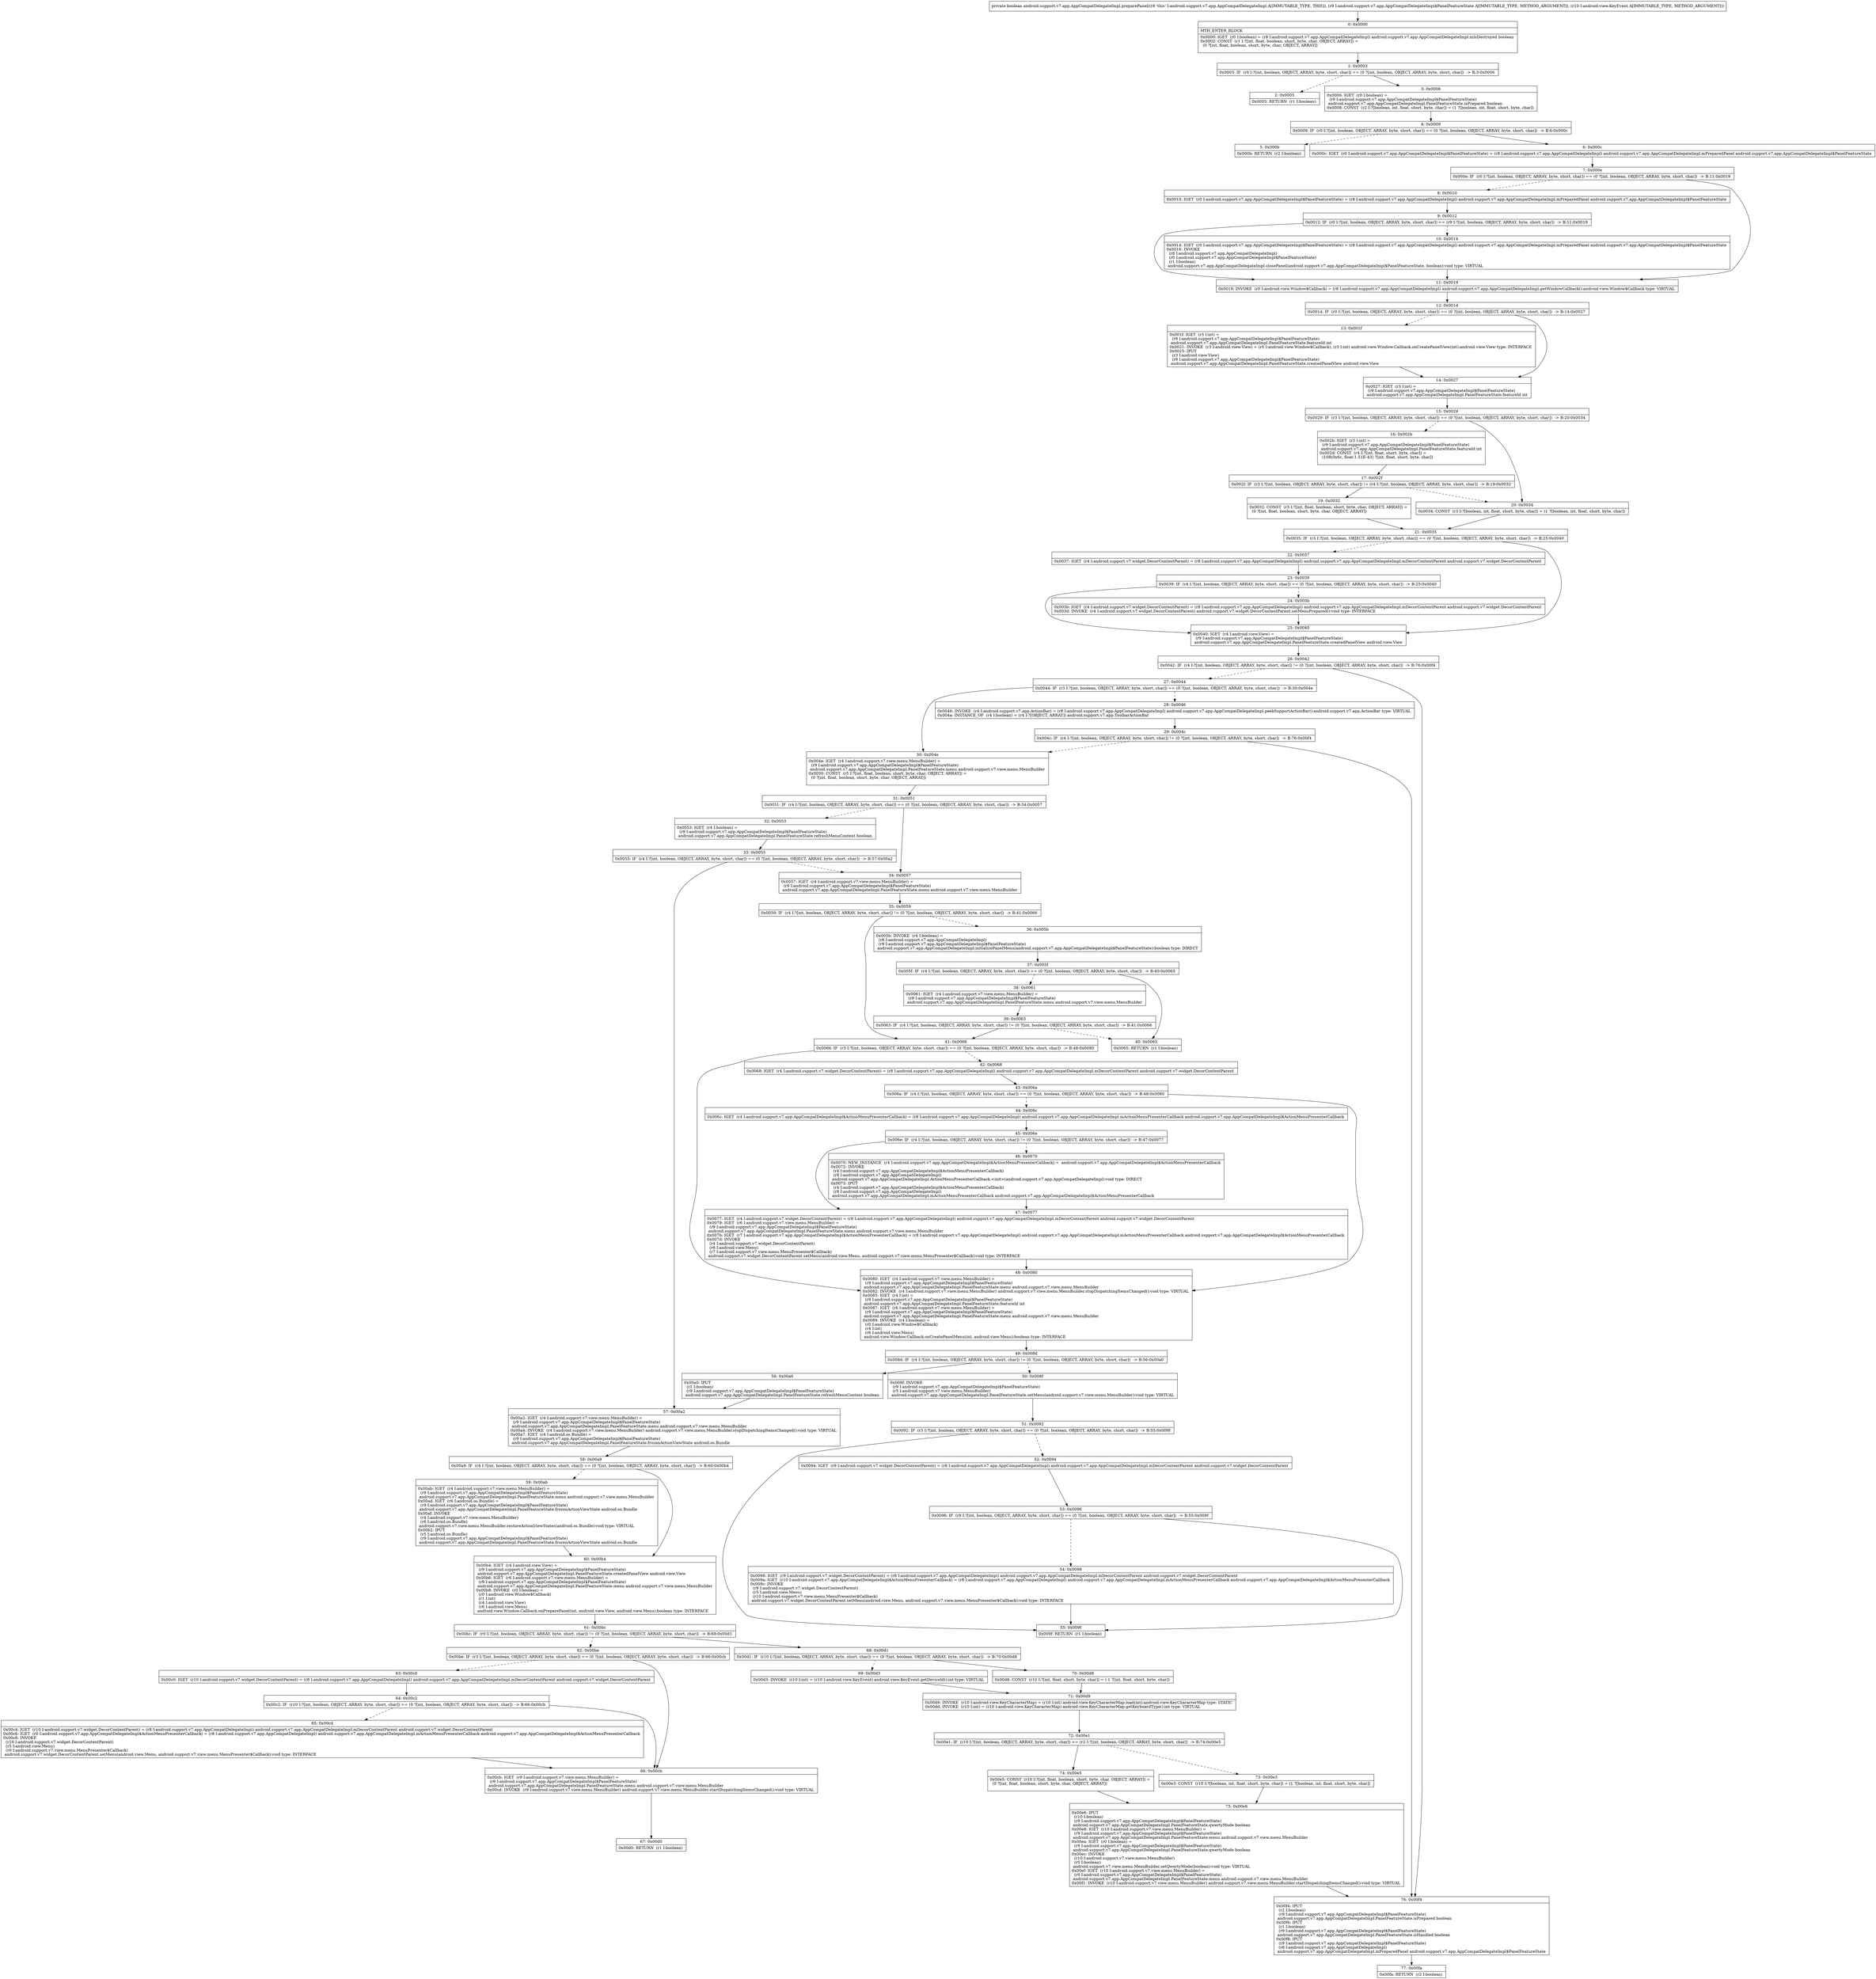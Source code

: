 digraph "CFG forandroid.support.v7.app.AppCompatDelegateImpl.preparePanel(Landroid\/support\/v7\/app\/AppCompatDelegateImpl$PanelFeatureState;Landroid\/view\/KeyEvent;)Z" {
Node_0 [shape=record,label="{0\:\ 0x0000|MTH_ENTER_BLOCK\l|0x0000: IGET  (r0 I:boolean) = (r8 I:android.support.v7.app.AppCompatDelegateImpl) android.support.v7.app.AppCompatDelegateImpl.mIsDestroyed boolean \l0x0002: CONST  (r1 I:?[int, float, boolean, short, byte, char, OBJECT, ARRAY]) = \l  (0 ?[int, float, boolean, short, byte, char, OBJECT, ARRAY])\l \l}"];
Node_1 [shape=record,label="{1\:\ 0x0003|0x0003: IF  (r0 I:?[int, boolean, OBJECT, ARRAY, byte, short, char]) == (0 ?[int, boolean, OBJECT, ARRAY, byte, short, char])  \-\> B:3:0x0006 \l}"];
Node_2 [shape=record,label="{2\:\ 0x0005|0x0005: RETURN  (r1 I:boolean) \l}"];
Node_3 [shape=record,label="{3\:\ 0x0006|0x0006: IGET  (r0 I:boolean) = \l  (r9 I:android.support.v7.app.AppCompatDelegateImpl$PanelFeatureState)\l android.support.v7.app.AppCompatDelegateImpl.PanelFeatureState.isPrepared boolean \l0x0008: CONST  (r2 I:?[boolean, int, float, short, byte, char]) = (1 ?[boolean, int, float, short, byte, char]) \l}"];
Node_4 [shape=record,label="{4\:\ 0x0009|0x0009: IF  (r0 I:?[int, boolean, OBJECT, ARRAY, byte, short, char]) == (0 ?[int, boolean, OBJECT, ARRAY, byte, short, char])  \-\> B:6:0x000c \l}"];
Node_5 [shape=record,label="{5\:\ 0x000b|0x000b: RETURN  (r2 I:boolean) \l}"];
Node_6 [shape=record,label="{6\:\ 0x000c|0x000c: IGET  (r0 I:android.support.v7.app.AppCompatDelegateImpl$PanelFeatureState) = (r8 I:android.support.v7.app.AppCompatDelegateImpl) android.support.v7.app.AppCompatDelegateImpl.mPreparedPanel android.support.v7.app.AppCompatDelegateImpl$PanelFeatureState \l}"];
Node_7 [shape=record,label="{7\:\ 0x000e|0x000e: IF  (r0 I:?[int, boolean, OBJECT, ARRAY, byte, short, char]) == (0 ?[int, boolean, OBJECT, ARRAY, byte, short, char])  \-\> B:11:0x0019 \l}"];
Node_8 [shape=record,label="{8\:\ 0x0010|0x0010: IGET  (r0 I:android.support.v7.app.AppCompatDelegateImpl$PanelFeatureState) = (r8 I:android.support.v7.app.AppCompatDelegateImpl) android.support.v7.app.AppCompatDelegateImpl.mPreparedPanel android.support.v7.app.AppCompatDelegateImpl$PanelFeatureState \l}"];
Node_9 [shape=record,label="{9\:\ 0x0012|0x0012: IF  (r0 I:?[int, boolean, OBJECT, ARRAY, byte, short, char]) == (r9 I:?[int, boolean, OBJECT, ARRAY, byte, short, char])  \-\> B:11:0x0019 \l}"];
Node_10 [shape=record,label="{10\:\ 0x0014|0x0014: IGET  (r0 I:android.support.v7.app.AppCompatDelegateImpl$PanelFeatureState) = (r8 I:android.support.v7.app.AppCompatDelegateImpl) android.support.v7.app.AppCompatDelegateImpl.mPreparedPanel android.support.v7.app.AppCompatDelegateImpl$PanelFeatureState \l0x0016: INVOKE  \l  (r8 I:android.support.v7.app.AppCompatDelegateImpl)\l  (r0 I:android.support.v7.app.AppCompatDelegateImpl$PanelFeatureState)\l  (r1 I:boolean)\l android.support.v7.app.AppCompatDelegateImpl.closePanel(android.support.v7.app.AppCompatDelegateImpl$PanelFeatureState, boolean):void type: VIRTUAL \l}"];
Node_11 [shape=record,label="{11\:\ 0x0019|0x0019: INVOKE  (r0 I:android.view.Window$Callback) = (r8 I:android.support.v7.app.AppCompatDelegateImpl) android.support.v7.app.AppCompatDelegateImpl.getWindowCallback():android.view.Window$Callback type: VIRTUAL \l}"];
Node_12 [shape=record,label="{12\:\ 0x001d|0x001d: IF  (r0 I:?[int, boolean, OBJECT, ARRAY, byte, short, char]) == (0 ?[int, boolean, OBJECT, ARRAY, byte, short, char])  \-\> B:14:0x0027 \l}"];
Node_13 [shape=record,label="{13\:\ 0x001f|0x001f: IGET  (r3 I:int) = \l  (r9 I:android.support.v7.app.AppCompatDelegateImpl$PanelFeatureState)\l android.support.v7.app.AppCompatDelegateImpl.PanelFeatureState.featureId int \l0x0021: INVOKE  (r3 I:android.view.View) = (r0 I:android.view.Window$Callback), (r3 I:int) android.view.Window.Callback.onCreatePanelView(int):android.view.View type: INTERFACE \l0x0025: IPUT  \l  (r3 I:android.view.View)\l  (r9 I:android.support.v7.app.AppCompatDelegateImpl$PanelFeatureState)\l android.support.v7.app.AppCompatDelegateImpl.PanelFeatureState.createdPanelView android.view.View \l}"];
Node_14 [shape=record,label="{14\:\ 0x0027|0x0027: IGET  (r3 I:int) = \l  (r9 I:android.support.v7.app.AppCompatDelegateImpl$PanelFeatureState)\l android.support.v7.app.AppCompatDelegateImpl.PanelFeatureState.featureId int \l}"];
Node_15 [shape=record,label="{15\:\ 0x0029|0x0029: IF  (r3 I:?[int, boolean, OBJECT, ARRAY, byte, short, char]) == (0 ?[int, boolean, OBJECT, ARRAY, byte, short, char])  \-\> B:20:0x0034 \l}"];
Node_16 [shape=record,label="{16\:\ 0x002b|0x002b: IGET  (r3 I:int) = \l  (r9 I:android.support.v7.app.AppCompatDelegateImpl$PanelFeatureState)\l android.support.v7.app.AppCompatDelegateImpl.PanelFeatureState.featureId int \l0x002d: CONST  (r4 I:?[int, float, short, byte, char]) = \l  (108(0x6c, float:1.51E\-43) ?[int, float, short, byte, char])\l \l}"];
Node_17 [shape=record,label="{17\:\ 0x002f|0x002f: IF  (r3 I:?[int, boolean, OBJECT, ARRAY, byte, short, char]) != (r4 I:?[int, boolean, OBJECT, ARRAY, byte, short, char])  \-\> B:19:0x0032 \l}"];
Node_19 [shape=record,label="{19\:\ 0x0032|0x0032: CONST  (r3 I:?[int, float, boolean, short, byte, char, OBJECT, ARRAY]) = \l  (0 ?[int, float, boolean, short, byte, char, OBJECT, ARRAY])\l \l}"];
Node_20 [shape=record,label="{20\:\ 0x0034|0x0034: CONST  (r3 I:?[boolean, int, float, short, byte, char]) = (1 ?[boolean, int, float, short, byte, char]) \l}"];
Node_21 [shape=record,label="{21\:\ 0x0035|0x0035: IF  (r3 I:?[int, boolean, OBJECT, ARRAY, byte, short, char]) == (0 ?[int, boolean, OBJECT, ARRAY, byte, short, char])  \-\> B:25:0x0040 \l}"];
Node_22 [shape=record,label="{22\:\ 0x0037|0x0037: IGET  (r4 I:android.support.v7.widget.DecorContentParent) = (r8 I:android.support.v7.app.AppCompatDelegateImpl) android.support.v7.app.AppCompatDelegateImpl.mDecorContentParent android.support.v7.widget.DecorContentParent \l}"];
Node_23 [shape=record,label="{23\:\ 0x0039|0x0039: IF  (r4 I:?[int, boolean, OBJECT, ARRAY, byte, short, char]) == (0 ?[int, boolean, OBJECT, ARRAY, byte, short, char])  \-\> B:25:0x0040 \l}"];
Node_24 [shape=record,label="{24\:\ 0x003b|0x003b: IGET  (r4 I:android.support.v7.widget.DecorContentParent) = (r8 I:android.support.v7.app.AppCompatDelegateImpl) android.support.v7.app.AppCompatDelegateImpl.mDecorContentParent android.support.v7.widget.DecorContentParent \l0x003d: INVOKE  (r4 I:android.support.v7.widget.DecorContentParent) android.support.v7.widget.DecorContentParent.setMenuPrepared():void type: INTERFACE \l}"];
Node_25 [shape=record,label="{25\:\ 0x0040|0x0040: IGET  (r4 I:android.view.View) = \l  (r9 I:android.support.v7.app.AppCompatDelegateImpl$PanelFeatureState)\l android.support.v7.app.AppCompatDelegateImpl.PanelFeatureState.createdPanelView android.view.View \l}"];
Node_26 [shape=record,label="{26\:\ 0x0042|0x0042: IF  (r4 I:?[int, boolean, OBJECT, ARRAY, byte, short, char]) != (0 ?[int, boolean, OBJECT, ARRAY, byte, short, char])  \-\> B:76:0x00f4 \l}"];
Node_27 [shape=record,label="{27\:\ 0x0044|0x0044: IF  (r3 I:?[int, boolean, OBJECT, ARRAY, byte, short, char]) == (0 ?[int, boolean, OBJECT, ARRAY, byte, short, char])  \-\> B:30:0x004e \l}"];
Node_28 [shape=record,label="{28\:\ 0x0046|0x0046: INVOKE  (r4 I:android.support.v7.app.ActionBar) = (r8 I:android.support.v7.app.AppCompatDelegateImpl) android.support.v7.app.AppCompatDelegateImpl.peekSupportActionBar():android.support.v7.app.ActionBar type: VIRTUAL \l0x004a: INSTANCE_OF  (r4 I:boolean) = (r4 I:?[OBJECT, ARRAY]) android.support.v7.app.ToolbarActionBar \l}"];
Node_29 [shape=record,label="{29\:\ 0x004c|0x004c: IF  (r4 I:?[int, boolean, OBJECT, ARRAY, byte, short, char]) != (0 ?[int, boolean, OBJECT, ARRAY, byte, short, char])  \-\> B:76:0x00f4 \l}"];
Node_30 [shape=record,label="{30\:\ 0x004e|0x004e: IGET  (r4 I:android.support.v7.view.menu.MenuBuilder) = \l  (r9 I:android.support.v7.app.AppCompatDelegateImpl$PanelFeatureState)\l android.support.v7.app.AppCompatDelegateImpl.PanelFeatureState.menu android.support.v7.view.menu.MenuBuilder \l0x0050: CONST  (r5 I:?[int, float, boolean, short, byte, char, OBJECT, ARRAY]) = \l  (0 ?[int, float, boolean, short, byte, char, OBJECT, ARRAY])\l \l}"];
Node_31 [shape=record,label="{31\:\ 0x0051|0x0051: IF  (r4 I:?[int, boolean, OBJECT, ARRAY, byte, short, char]) == (0 ?[int, boolean, OBJECT, ARRAY, byte, short, char])  \-\> B:34:0x0057 \l}"];
Node_32 [shape=record,label="{32\:\ 0x0053|0x0053: IGET  (r4 I:boolean) = \l  (r9 I:android.support.v7.app.AppCompatDelegateImpl$PanelFeatureState)\l android.support.v7.app.AppCompatDelegateImpl.PanelFeatureState.refreshMenuContent boolean \l}"];
Node_33 [shape=record,label="{33\:\ 0x0055|0x0055: IF  (r4 I:?[int, boolean, OBJECT, ARRAY, byte, short, char]) == (0 ?[int, boolean, OBJECT, ARRAY, byte, short, char])  \-\> B:57:0x00a2 \l}"];
Node_34 [shape=record,label="{34\:\ 0x0057|0x0057: IGET  (r4 I:android.support.v7.view.menu.MenuBuilder) = \l  (r9 I:android.support.v7.app.AppCompatDelegateImpl$PanelFeatureState)\l android.support.v7.app.AppCompatDelegateImpl.PanelFeatureState.menu android.support.v7.view.menu.MenuBuilder \l}"];
Node_35 [shape=record,label="{35\:\ 0x0059|0x0059: IF  (r4 I:?[int, boolean, OBJECT, ARRAY, byte, short, char]) != (0 ?[int, boolean, OBJECT, ARRAY, byte, short, char])  \-\> B:41:0x0066 \l}"];
Node_36 [shape=record,label="{36\:\ 0x005b|0x005b: INVOKE  (r4 I:boolean) = \l  (r8 I:android.support.v7.app.AppCompatDelegateImpl)\l  (r9 I:android.support.v7.app.AppCompatDelegateImpl$PanelFeatureState)\l android.support.v7.app.AppCompatDelegateImpl.initializePanelMenu(android.support.v7.app.AppCompatDelegateImpl$PanelFeatureState):boolean type: DIRECT \l}"];
Node_37 [shape=record,label="{37\:\ 0x005f|0x005f: IF  (r4 I:?[int, boolean, OBJECT, ARRAY, byte, short, char]) == (0 ?[int, boolean, OBJECT, ARRAY, byte, short, char])  \-\> B:40:0x0065 \l}"];
Node_38 [shape=record,label="{38\:\ 0x0061|0x0061: IGET  (r4 I:android.support.v7.view.menu.MenuBuilder) = \l  (r9 I:android.support.v7.app.AppCompatDelegateImpl$PanelFeatureState)\l android.support.v7.app.AppCompatDelegateImpl.PanelFeatureState.menu android.support.v7.view.menu.MenuBuilder \l}"];
Node_39 [shape=record,label="{39\:\ 0x0063|0x0063: IF  (r4 I:?[int, boolean, OBJECT, ARRAY, byte, short, char]) != (0 ?[int, boolean, OBJECT, ARRAY, byte, short, char])  \-\> B:41:0x0066 \l}"];
Node_40 [shape=record,label="{40\:\ 0x0065|0x0065: RETURN  (r1 I:boolean) \l}"];
Node_41 [shape=record,label="{41\:\ 0x0066|0x0066: IF  (r3 I:?[int, boolean, OBJECT, ARRAY, byte, short, char]) == (0 ?[int, boolean, OBJECT, ARRAY, byte, short, char])  \-\> B:48:0x0080 \l}"];
Node_42 [shape=record,label="{42\:\ 0x0068|0x0068: IGET  (r4 I:android.support.v7.widget.DecorContentParent) = (r8 I:android.support.v7.app.AppCompatDelegateImpl) android.support.v7.app.AppCompatDelegateImpl.mDecorContentParent android.support.v7.widget.DecorContentParent \l}"];
Node_43 [shape=record,label="{43\:\ 0x006a|0x006a: IF  (r4 I:?[int, boolean, OBJECT, ARRAY, byte, short, char]) == (0 ?[int, boolean, OBJECT, ARRAY, byte, short, char])  \-\> B:48:0x0080 \l}"];
Node_44 [shape=record,label="{44\:\ 0x006c|0x006c: IGET  (r4 I:android.support.v7.app.AppCompatDelegateImpl$ActionMenuPresenterCallback) = (r8 I:android.support.v7.app.AppCompatDelegateImpl) android.support.v7.app.AppCompatDelegateImpl.mActionMenuPresenterCallback android.support.v7.app.AppCompatDelegateImpl$ActionMenuPresenterCallback \l}"];
Node_45 [shape=record,label="{45\:\ 0x006e|0x006e: IF  (r4 I:?[int, boolean, OBJECT, ARRAY, byte, short, char]) != (0 ?[int, boolean, OBJECT, ARRAY, byte, short, char])  \-\> B:47:0x0077 \l}"];
Node_46 [shape=record,label="{46\:\ 0x0070|0x0070: NEW_INSTANCE  (r4 I:android.support.v7.app.AppCompatDelegateImpl$ActionMenuPresenterCallback) =  android.support.v7.app.AppCompatDelegateImpl$ActionMenuPresenterCallback \l0x0072: INVOKE  \l  (r4 I:android.support.v7.app.AppCompatDelegateImpl$ActionMenuPresenterCallback)\l  (r8 I:android.support.v7.app.AppCompatDelegateImpl)\l android.support.v7.app.AppCompatDelegateImpl.ActionMenuPresenterCallback.\<init\>(android.support.v7.app.AppCompatDelegateImpl):void type: DIRECT \l0x0075: IPUT  \l  (r4 I:android.support.v7.app.AppCompatDelegateImpl$ActionMenuPresenterCallback)\l  (r8 I:android.support.v7.app.AppCompatDelegateImpl)\l android.support.v7.app.AppCompatDelegateImpl.mActionMenuPresenterCallback android.support.v7.app.AppCompatDelegateImpl$ActionMenuPresenterCallback \l}"];
Node_47 [shape=record,label="{47\:\ 0x0077|0x0077: IGET  (r4 I:android.support.v7.widget.DecorContentParent) = (r8 I:android.support.v7.app.AppCompatDelegateImpl) android.support.v7.app.AppCompatDelegateImpl.mDecorContentParent android.support.v7.widget.DecorContentParent \l0x0079: IGET  (r6 I:android.support.v7.view.menu.MenuBuilder) = \l  (r9 I:android.support.v7.app.AppCompatDelegateImpl$PanelFeatureState)\l android.support.v7.app.AppCompatDelegateImpl.PanelFeatureState.menu android.support.v7.view.menu.MenuBuilder \l0x007b: IGET  (r7 I:android.support.v7.app.AppCompatDelegateImpl$ActionMenuPresenterCallback) = (r8 I:android.support.v7.app.AppCompatDelegateImpl) android.support.v7.app.AppCompatDelegateImpl.mActionMenuPresenterCallback android.support.v7.app.AppCompatDelegateImpl$ActionMenuPresenterCallback \l0x007d: INVOKE  \l  (r4 I:android.support.v7.widget.DecorContentParent)\l  (r6 I:android.view.Menu)\l  (r7 I:android.support.v7.view.menu.MenuPresenter$Callback)\l android.support.v7.widget.DecorContentParent.setMenu(android.view.Menu, android.support.v7.view.menu.MenuPresenter$Callback):void type: INTERFACE \l}"];
Node_48 [shape=record,label="{48\:\ 0x0080|0x0080: IGET  (r4 I:android.support.v7.view.menu.MenuBuilder) = \l  (r9 I:android.support.v7.app.AppCompatDelegateImpl$PanelFeatureState)\l android.support.v7.app.AppCompatDelegateImpl.PanelFeatureState.menu android.support.v7.view.menu.MenuBuilder \l0x0082: INVOKE  (r4 I:android.support.v7.view.menu.MenuBuilder) android.support.v7.view.menu.MenuBuilder.stopDispatchingItemsChanged():void type: VIRTUAL \l0x0085: IGET  (r4 I:int) = \l  (r9 I:android.support.v7.app.AppCompatDelegateImpl$PanelFeatureState)\l android.support.v7.app.AppCompatDelegateImpl.PanelFeatureState.featureId int \l0x0087: IGET  (r6 I:android.support.v7.view.menu.MenuBuilder) = \l  (r9 I:android.support.v7.app.AppCompatDelegateImpl$PanelFeatureState)\l android.support.v7.app.AppCompatDelegateImpl.PanelFeatureState.menu android.support.v7.view.menu.MenuBuilder \l0x0089: INVOKE  (r4 I:boolean) = \l  (r0 I:android.view.Window$Callback)\l  (r4 I:int)\l  (r6 I:android.view.Menu)\l android.view.Window.Callback.onCreatePanelMenu(int, android.view.Menu):boolean type: INTERFACE \l}"];
Node_49 [shape=record,label="{49\:\ 0x008d|0x008d: IF  (r4 I:?[int, boolean, OBJECT, ARRAY, byte, short, char]) != (0 ?[int, boolean, OBJECT, ARRAY, byte, short, char])  \-\> B:56:0x00a0 \l}"];
Node_50 [shape=record,label="{50\:\ 0x008f|0x008f: INVOKE  \l  (r9 I:android.support.v7.app.AppCompatDelegateImpl$PanelFeatureState)\l  (r5 I:android.support.v7.view.menu.MenuBuilder)\l android.support.v7.app.AppCompatDelegateImpl.PanelFeatureState.setMenu(android.support.v7.view.menu.MenuBuilder):void type: VIRTUAL \l}"];
Node_51 [shape=record,label="{51\:\ 0x0092|0x0092: IF  (r3 I:?[int, boolean, OBJECT, ARRAY, byte, short, char]) == (0 ?[int, boolean, OBJECT, ARRAY, byte, short, char])  \-\> B:55:0x009f \l}"];
Node_52 [shape=record,label="{52\:\ 0x0094|0x0094: IGET  (r9 I:android.support.v7.widget.DecorContentParent) = (r8 I:android.support.v7.app.AppCompatDelegateImpl) android.support.v7.app.AppCompatDelegateImpl.mDecorContentParent android.support.v7.widget.DecorContentParent \l}"];
Node_53 [shape=record,label="{53\:\ 0x0096|0x0096: IF  (r9 I:?[int, boolean, OBJECT, ARRAY, byte, short, char]) == (0 ?[int, boolean, OBJECT, ARRAY, byte, short, char])  \-\> B:55:0x009f \l}"];
Node_54 [shape=record,label="{54\:\ 0x0098|0x0098: IGET  (r9 I:android.support.v7.widget.DecorContentParent) = (r8 I:android.support.v7.app.AppCompatDelegateImpl) android.support.v7.app.AppCompatDelegateImpl.mDecorContentParent android.support.v7.widget.DecorContentParent \l0x009a: IGET  (r10 I:android.support.v7.app.AppCompatDelegateImpl$ActionMenuPresenterCallback) = (r8 I:android.support.v7.app.AppCompatDelegateImpl) android.support.v7.app.AppCompatDelegateImpl.mActionMenuPresenterCallback android.support.v7.app.AppCompatDelegateImpl$ActionMenuPresenterCallback \l0x009c: INVOKE  \l  (r9 I:android.support.v7.widget.DecorContentParent)\l  (r5 I:android.view.Menu)\l  (r10 I:android.support.v7.view.menu.MenuPresenter$Callback)\l android.support.v7.widget.DecorContentParent.setMenu(android.view.Menu, android.support.v7.view.menu.MenuPresenter$Callback):void type: INTERFACE \l}"];
Node_55 [shape=record,label="{55\:\ 0x009f|0x009f: RETURN  (r1 I:boolean) \l}"];
Node_56 [shape=record,label="{56\:\ 0x00a0|0x00a0: IPUT  \l  (r1 I:boolean)\l  (r9 I:android.support.v7.app.AppCompatDelegateImpl$PanelFeatureState)\l android.support.v7.app.AppCompatDelegateImpl.PanelFeatureState.refreshMenuContent boolean \l}"];
Node_57 [shape=record,label="{57\:\ 0x00a2|0x00a2: IGET  (r4 I:android.support.v7.view.menu.MenuBuilder) = \l  (r9 I:android.support.v7.app.AppCompatDelegateImpl$PanelFeatureState)\l android.support.v7.app.AppCompatDelegateImpl.PanelFeatureState.menu android.support.v7.view.menu.MenuBuilder \l0x00a4: INVOKE  (r4 I:android.support.v7.view.menu.MenuBuilder) android.support.v7.view.menu.MenuBuilder.stopDispatchingItemsChanged():void type: VIRTUAL \l0x00a7: IGET  (r4 I:android.os.Bundle) = \l  (r9 I:android.support.v7.app.AppCompatDelegateImpl$PanelFeatureState)\l android.support.v7.app.AppCompatDelegateImpl.PanelFeatureState.frozenActionViewState android.os.Bundle \l}"];
Node_58 [shape=record,label="{58\:\ 0x00a9|0x00a9: IF  (r4 I:?[int, boolean, OBJECT, ARRAY, byte, short, char]) == (0 ?[int, boolean, OBJECT, ARRAY, byte, short, char])  \-\> B:60:0x00b4 \l}"];
Node_59 [shape=record,label="{59\:\ 0x00ab|0x00ab: IGET  (r4 I:android.support.v7.view.menu.MenuBuilder) = \l  (r9 I:android.support.v7.app.AppCompatDelegateImpl$PanelFeatureState)\l android.support.v7.app.AppCompatDelegateImpl.PanelFeatureState.menu android.support.v7.view.menu.MenuBuilder \l0x00ad: IGET  (r6 I:android.os.Bundle) = \l  (r9 I:android.support.v7.app.AppCompatDelegateImpl$PanelFeatureState)\l android.support.v7.app.AppCompatDelegateImpl.PanelFeatureState.frozenActionViewState android.os.Bundle \l0x00af: INVOKE  \l  (r4 I:android.support.v7.view.menu.MenuBuilder)\l  (r6 I:android.os.Bundle)\l android.support.v7.view.menu.MenuBuilder.restoreActionViewStates(android.os.Bundle):void type: VIRTUAL \l0x00b2: IPUT  \l  (r5 I:android.os.Bundle)\l  (r9 I:android.support.v7.app.AppCompatDelegateImpl$PanelFeatureState)\l android.support.v7.app.AppCompatDelegateImpl.PanelFeatureState.frozenActionViewState android.os.Bundle \l}"];
Node_60 [shape=record,label="{60\:\ 0x00b4|0x00b4: IGET  (r4 I:android.view.View) = \l  (r9 I:android.support.v7.app.AppCompatDelegateImpl$PanelFeatureState)\l android.support.v7.app.AppCompatDelegateImpl.PanelFeatureState.createdPanelView android.view.View \l0x00b6: IGET  (r6 I:android.support.v7.view.menu.MenuBuilder) = \l  (r9 I:android.support.v7.app.AppCompatDelegateImpl$PanelFeatureState)\l android.support.v7.app.AppCompatDelegateImpl.PanelFeatureState.menu android.support.v7.view.menu.MenuBuilder \l0x00b8: INVOKE  (r0 I:boolean) = \l  (r0 I:android.view.Window$Callback)\l  (r1 I:int)\l  (r4 I:android.view.View)\l  (r6 I:android.view.Menu)\l android.view.Window.Callback.onPreparePanel(int, android.view.View, android.view.Menu):boolean type: INTERFACE \l}"];
Node_61 [shape=record,label="{61\:\ 0x00bc|0x00bc: IF  (r0 I:?[int, boolean, OBJECT, ARRAY, byte, short, char]) != (0 ?[int, boolean, OBJECT, ARRAY, byte, short, char])  \-\> B:68:0x00d1 \l}"];
Node_62 [shape=record,label="{62\:\ 0x00be|0x00be: IF  (r3 I:?[int, boolean, OBJECT, ARRAY, byte, short, char]) == (0 ?[int, boolean, OBJECT, ARRAY, byte, short, char])  \-\> B:66:0x00cb \l}"];
Node_63 [shape=record,label="{63\:\ 0x00c0|0x00c0: IGET  (r10 I:android.support.v7.widget.DecorContentParent) = (r8 I:android.support.v7.app.AppCompatDelegateImpl) android.support.v7.app.AppCompatDelegateImpl.mDecorContentParent android.support.v7.widget.DecorContentParent \l}"];
Node_64 [shape=record,label="{64\:\ 0x00c2|0x00c2: IF  (r10 I:?[int, boolean, OBJECT, ARRAY, byte, short, char]) == (0 ?[int, boolean, OBJECT, ARRAY, byte, short, char])  \-\> B:66:0x00cb \l}"];
Node_65 [shape=record,label="{65\:\ 0x00c4|0x00c4: IGET  (r10 I:android.support.v7.widget.DecorContentParent) = (r8 I:android.support.v7.app.AppCompatDelegateImpl) android.support.v7.app.AppCompatDelegateImpl.mDecorContentParent android.support.v7.widget.DecorContentParent \l0x00c6: IGET  (r0 I:android.support.v7.app.AppCompatDelegateImpl$ActionMenuPresenterCallback) = (r8 I:android.support.v7.app.AppCompatDelegateImpl) android.support.v7.app.AppCompatDelegateImpl.mActionMenuPresenterCallback android.support.v7.app.AppCompatDelegateImpl$ActionMenuPresenterCallback \l0x00c8: INVOKE  \l  (r10 I:android.support.v7.widget.DecorContentParent)\l  (r5 I:android.view.Menu)\l  (r0 I:android.support.v7.view.menu.MenuPresenter$Callback)\l android.support.v7.widget.DecorContentParent.setMenu(android.view.Menu, android.support.v7.view.menu.MenuPresenter$Callback):void type: INTERFACE \l}"];
Node_66 [shape=record,label="{66\:\ 0x00cb|0x00cb: IGET  (r9 I:android.support.v7.view.menu.MenuBuilder) = \l  (r9 I:android.support.v7.app.AppCompatDelegateImpl$PanelFeatureState)\l android.support.v7.app.AppCompatDelegateImpl.PanelFeatureState.menu android.support.v7.view.menu.MenuBuilder \l0x00cd: INVOKE  (r9 I:android.support.v7.view.menu.MenuBuilder) android.support.v7.view.menu.MenuBuilder.startDispatchingItemsChanged():void type: VIRTUAL \l}"];
Node_67 [shape=record,label="{67\:\ 0x00d0|0x00d0: RETURN  (r1 I:boolean) \l}"];
Node_68 [shape=record,label="{68\:\ 0x00d1|0x00d1: IF  (r10 I:?[int, boolean, OBJECT, ARRAY, byte, short, char]) == (0 ?[int, boolean, OBJECT, ARRAY, byte, short, char])  \-\> B:70:0x00d8 \l}"];
Node_69 [shape=record,label="{69\:\ 0x00d3|0x00d3: INVOKE  (r10 I:int) = (r10 I:android.view.KeyEvent) android.view.KeyEvent.getDeviceId():int type: VIRTUAL \l}"];
Node_70 [shape=record,label="{70\:\ 0x00d8|0x00d8: CONST  (r10 I:?[int, float, short, byte, char]) = (\-1 ?[int, float, short, byte, char]) \l}"];
Node_71 [shape=record,label="{71\:\ 0x00d9|0x00d9: INVOKE  (r10 I:android.view.KeyCharacterMap) = (r10 I:int) android.view.KeyCharacterMap.load(int):android.view.KeyCharacterMap type: STATIC \l0x00dd: INVOKE  (r10 I:int) = (r10 I:android.view.KeyCharacterMap) android.view.KeyCharacterMap.getKeyboardType():int type: VIRTUAL \l}"];
Node_72 [shape=record,label="{72\:\ 0x00e1|0x00e1: IF  (r10 I:?[int, boolean, OBJECT, ARRAY, byte, short, char]) == (r2 I:?[int, boolean, OBJECT, ARRAY, byte, short, char])  \-\> B:74:0x00e5 \l}"];
Node_73 [shape=record,label="{73\:\ 0x00e3|0x00e3: CONST  (r10 I:?[boolean, int, float, short, byte, char]) = (1 ?[boolean, int, float, short, byte, char]) \l}"];
Node_74 [shape=record,label="{74\:\ 0x00e5|0x00e5: CONST  (r10 I:?[int, float, boolean, short, byte, char, OBJECT, ARRAY]) = \l  (0 ?[int, float, boolean, short, byte, char, OBJECT, ARRAY])\l \l}"];
Node_75 [shape=record,label="{75\:\ 0x00e6|0x00e6: IPUT  \l  (r10 I:boolean)\l  (r9 I:android.support.v7.app.AppCompatDelegateImpl$PanelFeatureState)\l android.support.v7.app.AppCompatDelegateImpl.PanelFeatureState.qwertyMode boolean \l0x00e8: IGET  (r10 I:android.support.v7.view.menu.MenuBuilder) = \l  (r9 I:android.support.v7.app.AppCompatDelegateImpl$PanelFeatureState)\l android.support.v7.app.AppCompatDelegateImpl.PanelFeatureState.menu android.support.v7.view.menu.MenuBuilder \l0x00ea: IGET  (r0 I:boolean) = \l  (r9 I:android.support.v7.app.AppCompatDelegateImpl$PanelFeatureState)\l android.support.v7.app.AppCompatDelegateImpl.PanelFeatureState.qwertyMode boolean \l0x00ec: INVOKE  \l  (r10 I:android.support.v7.view.menu.MenuBuilder)\l  (r0 I:boolean)\l android.support.v7.view.menu.MenuBuilder.setQwertyMode(boolean):void type: VIRTUAL \l0x00ef: IGET  (r10 I:android.support.v7.view.menu.MenuBuilder) = \l  (r9 I:android.support.v7.app.AppCompatDelegateImpl$PanelFeatureState)\l android.support.v7.app.AppCompatDelegateImpl.PanelFeatureState.menu android.support.v7.view.menu.MenuBuilder \l0x00f1: INVOKE  (r10 I:android.support.v7.view.menu.MenuBuilder) android.support.v7.view.menu.MenuBuilder.startDispatchingItemsChanged():void type: VIRTUAL \l}"];
Node_76 [shape=record,label="{76\:\ 0x00f4|0x00f4: IPUT  \l  (r2 I:boolean)\l  (r9 I:android.support.v7.app.AppCompatDelegateImpl$PanelFeatureState)\l android.support.v7.app.AppCompatDelegateImpl.PanelFeatureState.isPrepared boolean \l0x00f6: IPUT  \l  (r1 I:boolean)\l  (r9 I:android.support.v7.app.AppCompatDelegateImpl$PanelFeatureState)\l android.support.v7.app.AppCompatDelegateImpl.PanelFeatureState.isHandled boolean \l0x00f8: IPUT  \l  (r9 I:android.support.v7.app.AppCompatDelegateImpl$PanelFeatureState)\l  (r8 I:android.support.v7.app.AppCompatDelegateImpl)\l android.support.v7.app.AppCompatDelegateImpl.mPreparedPanel android.support.v7.app.AppCompatDelegateImpl$PanelFeatureState \l}"];
Node_77 [shape=record,label="{77\:\ 0x00fa|0x00fa: RETURN  (r2 I:boolean) \l}"];
MethodNode[shape=record,label="{private boolean android.support.v7.app.AppCompatDelegateImpl.preparePanel((r8 'this' I:android.support.v7.app.AppCompatDelegateImpl A[IMMUTABLE_TYPE, THIS]), (r9 I:android.support.v7.app.AppCompatDelegateImpl$PanelFeatureState A[IMMUTABLE_TYPE, METHOD_ARGUMENT]), (r10 I:android.view.KeyEvent A[IMMUTABLE_TYPE, METHOD_ARGUMENT])) }"];
MethodNode -> Node_0;
Node_0 -> Node_1;
Node_1 -> Node_2[style=dashed];
Node_1 -> Node_3;
Node_3 -> Node_4;
Node_4 -> Node_5[style=dashed];
Node_4 -> Node_6;
Node_6 -> Node_7;
Node_7 -> Node_8[style=dashed];
Node_7 -> Node_11;
Node_8 -> Node_9;
Node_9 -> Node_10[style=dashed];
Node_9 -> Node_11;
Node_10 -> Node_11;
Node_11 -> Node_12;
Node_12 -> Node_13[style=dashed];
Node_12 -> Node_14;
Node_13 -> Node_14;
Node_14 -> Node_15;
Node_15 -> Node_16[style=dashed];
Node_15 -> Node_20;
Node_16 -> Node_17;
Node_17 -> Node_19;
Node_17 -> Node_20[style=dashed];
Node_19 -> Node_21;
Node_20 -> Node_21;
Node_21 -> Node_22[style=dashed];
Node_21 -> Node_25;
Node_22 -> Node_23;
Node_23 -> Node_24[style=dashed];
Node_23 -> Node_25;
Node_24 -> Node_25;
Node_25 -> Node_26;
Node_26 -> Node_27[style=dashed];
Node_26 -> Node_76;
Node_27 -> Node_28[style=dashed];
Node_27 -> Node_30;
Node_28 -> Node_29;
Node_29 -> Node_30[style=dashed];
Node_29 -> Node_76;
Node_30 -> Node_31;
Node_31 -> Node_32[style=dashed];
Node_31 -> Node_34;
Node_32 -> Node_33;
Node_33 -> Node_34[style=dashed];
Node_33 -> Node_57;
Node_34 -> Node_35;
Node_35 -> Node_36[style=dashed];
Node_35 -> Node_41;
Node_36 -> Node_37;
Node_37 -> Node_38[style=dashed];
Node_37 -> Node_40;
Node_38 -> Node_39;
Node_39 -> Node_40[style=dashed];
Node_39 -> Node_41;
Node_41 -> Node_42[style=dashed];
Node_41 -> Node_48;
Node_42 -> Node_43;
Node_43 -> Node_44[style=dashed];
Node_43 -> Node_48;
Node_44 -> Node_45;
Node_45 -> Node_46[style=dashed];
Node_45 -> Node_47;
Node_46 -> Node_47;
Node_47 -> Node_48;
Node_48 -> Node_49;
Node_49 -> Node_50[style=dashed];
Node_49 -> Node_56;
Node_50 -> Node_51;
Node_51 -> Node_52[style=dashed];
Node_51 -> Node_55;
Node_52 -> Node_53;
Node_53 -> Node_54[style=dashed];
Node_53 -> Node_55;
Node_54 -> Node_55;
Node_56 -> Node_57;
Node_57 -> Node_58;
Node_58 -> Node_59[style=dashed];
Node_58 -> Node_60;
Node_59 -> Node_60;
Node_60 -> Node_61;
Node_61 -> Node_62[style=dashed];
Node_61 -> Node_68;
Node_62 -> Node_63[style=dashed];
Node_62 -> Node_66;
Node_63 -> Node_64;
Node_64 -> Node_65[style=dashed];
Node_64 -> Node_66;
Node_65 -> Node_66;
Node_66 -> Node_67;
Node_68 -> Node_69[style=dashed];
Node_68 -> Node_70;
Node_69 -> Node_71;
Node_70 -> Node_71;
Node_71 -> Node_72;
Node_72 -> Node_73[style=dashed];
Node_72 -> Node_74;
Node_73 -> Node_75;
Node_74 -> Node_75;
Node_75 -> Node_76;
Node_76 -> Node_77;
}

